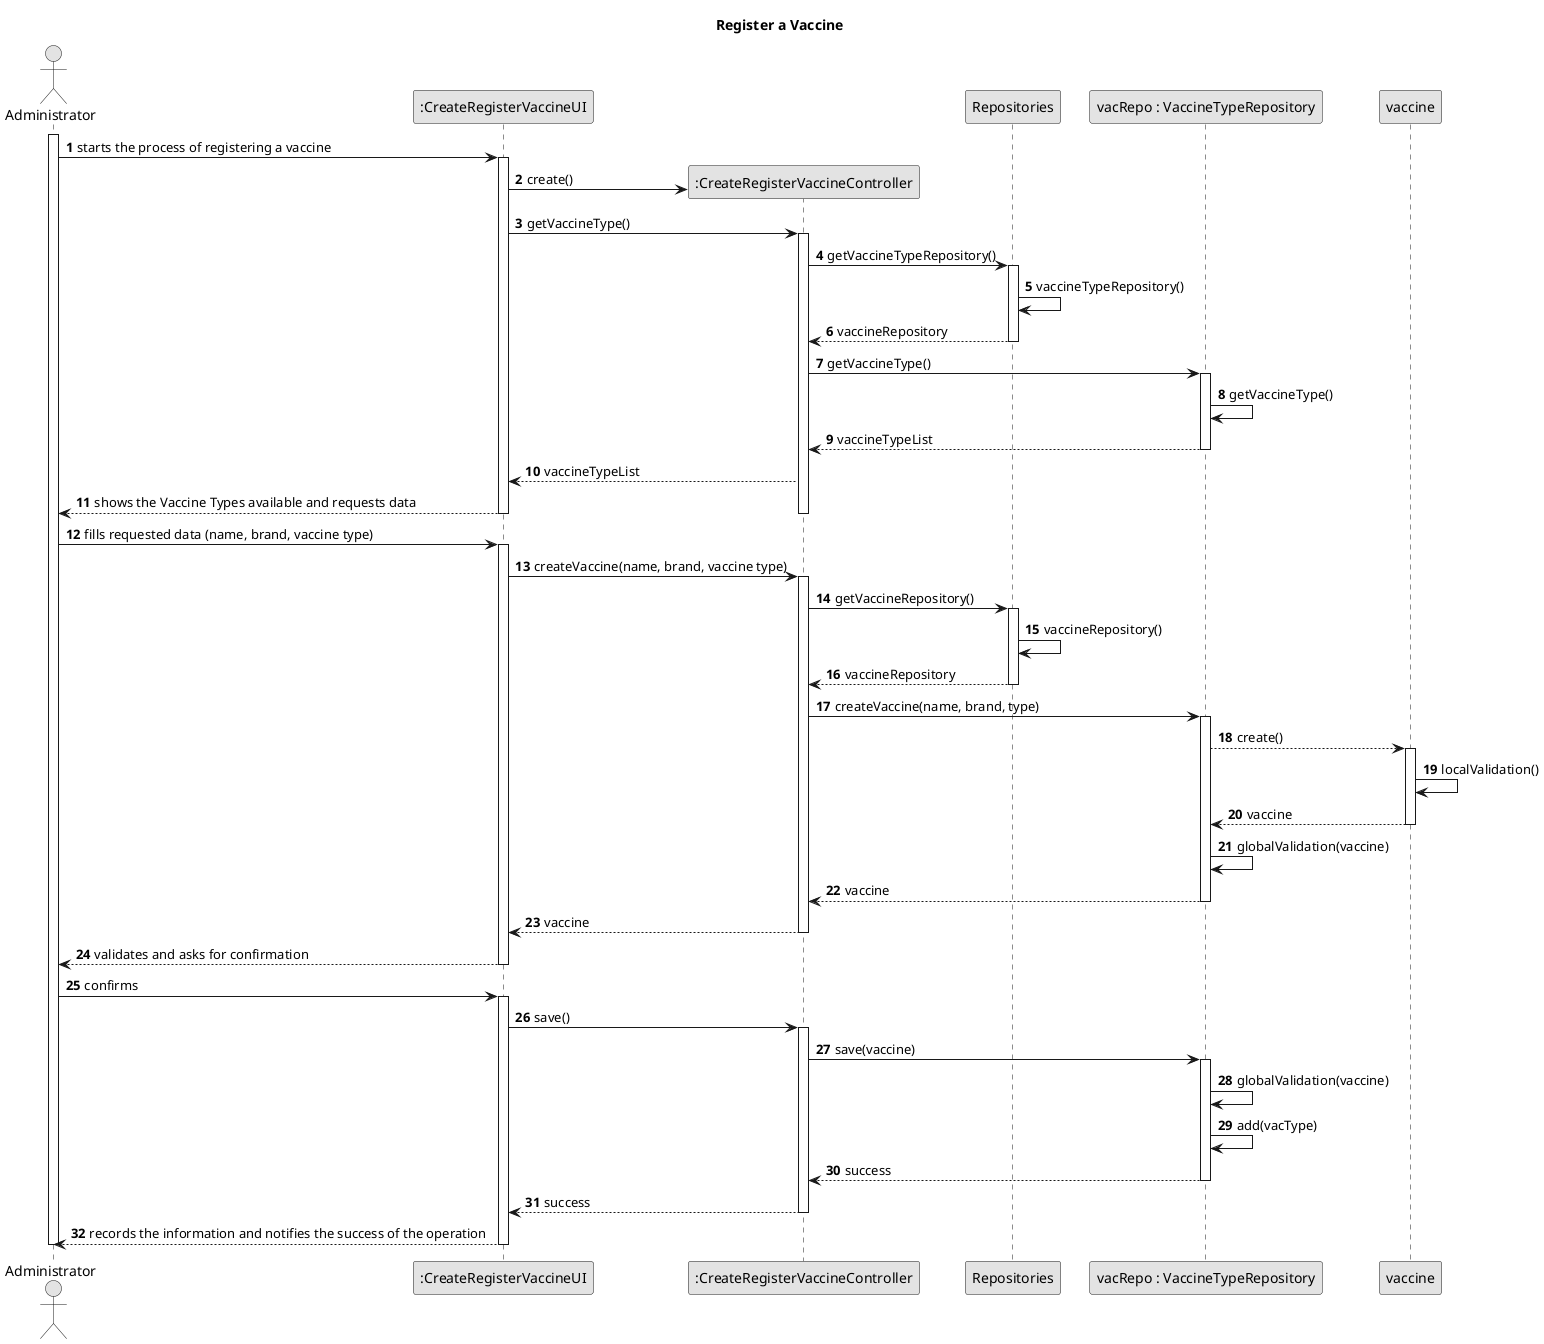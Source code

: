 @startuml
skinparam monochrome true
skinparam packageStyle rectangle
skinparam shadowing false

title Register a Vaccine

autonumber

actor Administrator
participant ":CreateRegisterVaccineUI" as ui
participant ":CreateRegisterVaccineController" as ctrl
participant Repositories
participant "vacRepo : VaccineTypeRepository" as vaccineRepository
participant "vacRepo : VaccineTypeRepository" as vaccineRepository

activate Administrator

    Administrator -> ui : starts the process of registering a vaccine
    activate ui
        ui -> ctrl** : create()
        ui -> ctrl : getVaccineType()
        activate ctrl
            ctrl -> Repositories : getVaccineTypeRepository()
            activate Repositories
                Repositories -> Repositories : vaccineTypeRepository()
                Repositories-->ctrl : vaccineRepository
            deactivate Repositories
            ctrl -> vaccineRepository : getVaccineType()
            activate vaccineRepository
                vaccineRepository -> vaccineRepository : getVaccineType()
                vaccineRepository --> ctrl : vaccineTypeList
            deactivate vaccineRepository
            ctrl --> ui : vaccineTypeList
            ui --> Administrator : shows the Vaccine Types available and requests data
        deactivate ctrl
    deactivate ui

    Administrator -> ui : fills requested data (name, brand, vaccine type)
    activate ui
        ui -> ctrl : createVaccine(name, brand, vaccine type)
        activate ctrl
            ctrl -> Repositories : getVaccineRepository()
            activate Repositories
                Repositories -> Repositories : vaccineRepository()
                Repositories --> ctrl : vaccineRepository
            deactivate Repositories
            ctrl -> vaccineRepository : createVaccine(name, brand, type)
            activate vaccineRepository
                vaccineRepository --> vaccine : create()
                activate vaccine
                    vaccine -> vaccine : localValidation()
                    vaccine --> vaccineRepository : vaccine
                deactivate vaccine
                vaccineRepository -> vaccineRepository : globalValidation(vaccine)
                vaccineRepository --> ctrl : vaccine
            deactivate vaccineRepository
            ctrl --> ui : vaccine
        deactivate ctrl
        ui --> Administrator : validates and asks for confirmation
    deactivate ui

    Administrator -> ui : confirms
    activate ui
        ui -> ctrl : save()
        activate ctrl
            ctrl -> vaccineRepository : save(vaccine)
            activate vaccineRepository
                vaccineRepository -> vaccineRepository : globalValidation(vaccine)
                vaccineRepository -> vaccineRepository : add(vacType)
                vaccineRepository --> ctrl : success
            deactivate vaccineRepository
            ctrl --> ui : success
        deactivate ctrl
        ui --> Administrator : records the information and notifies the success of the operation
    deactivate ui
deactivate Administrator
@enduml